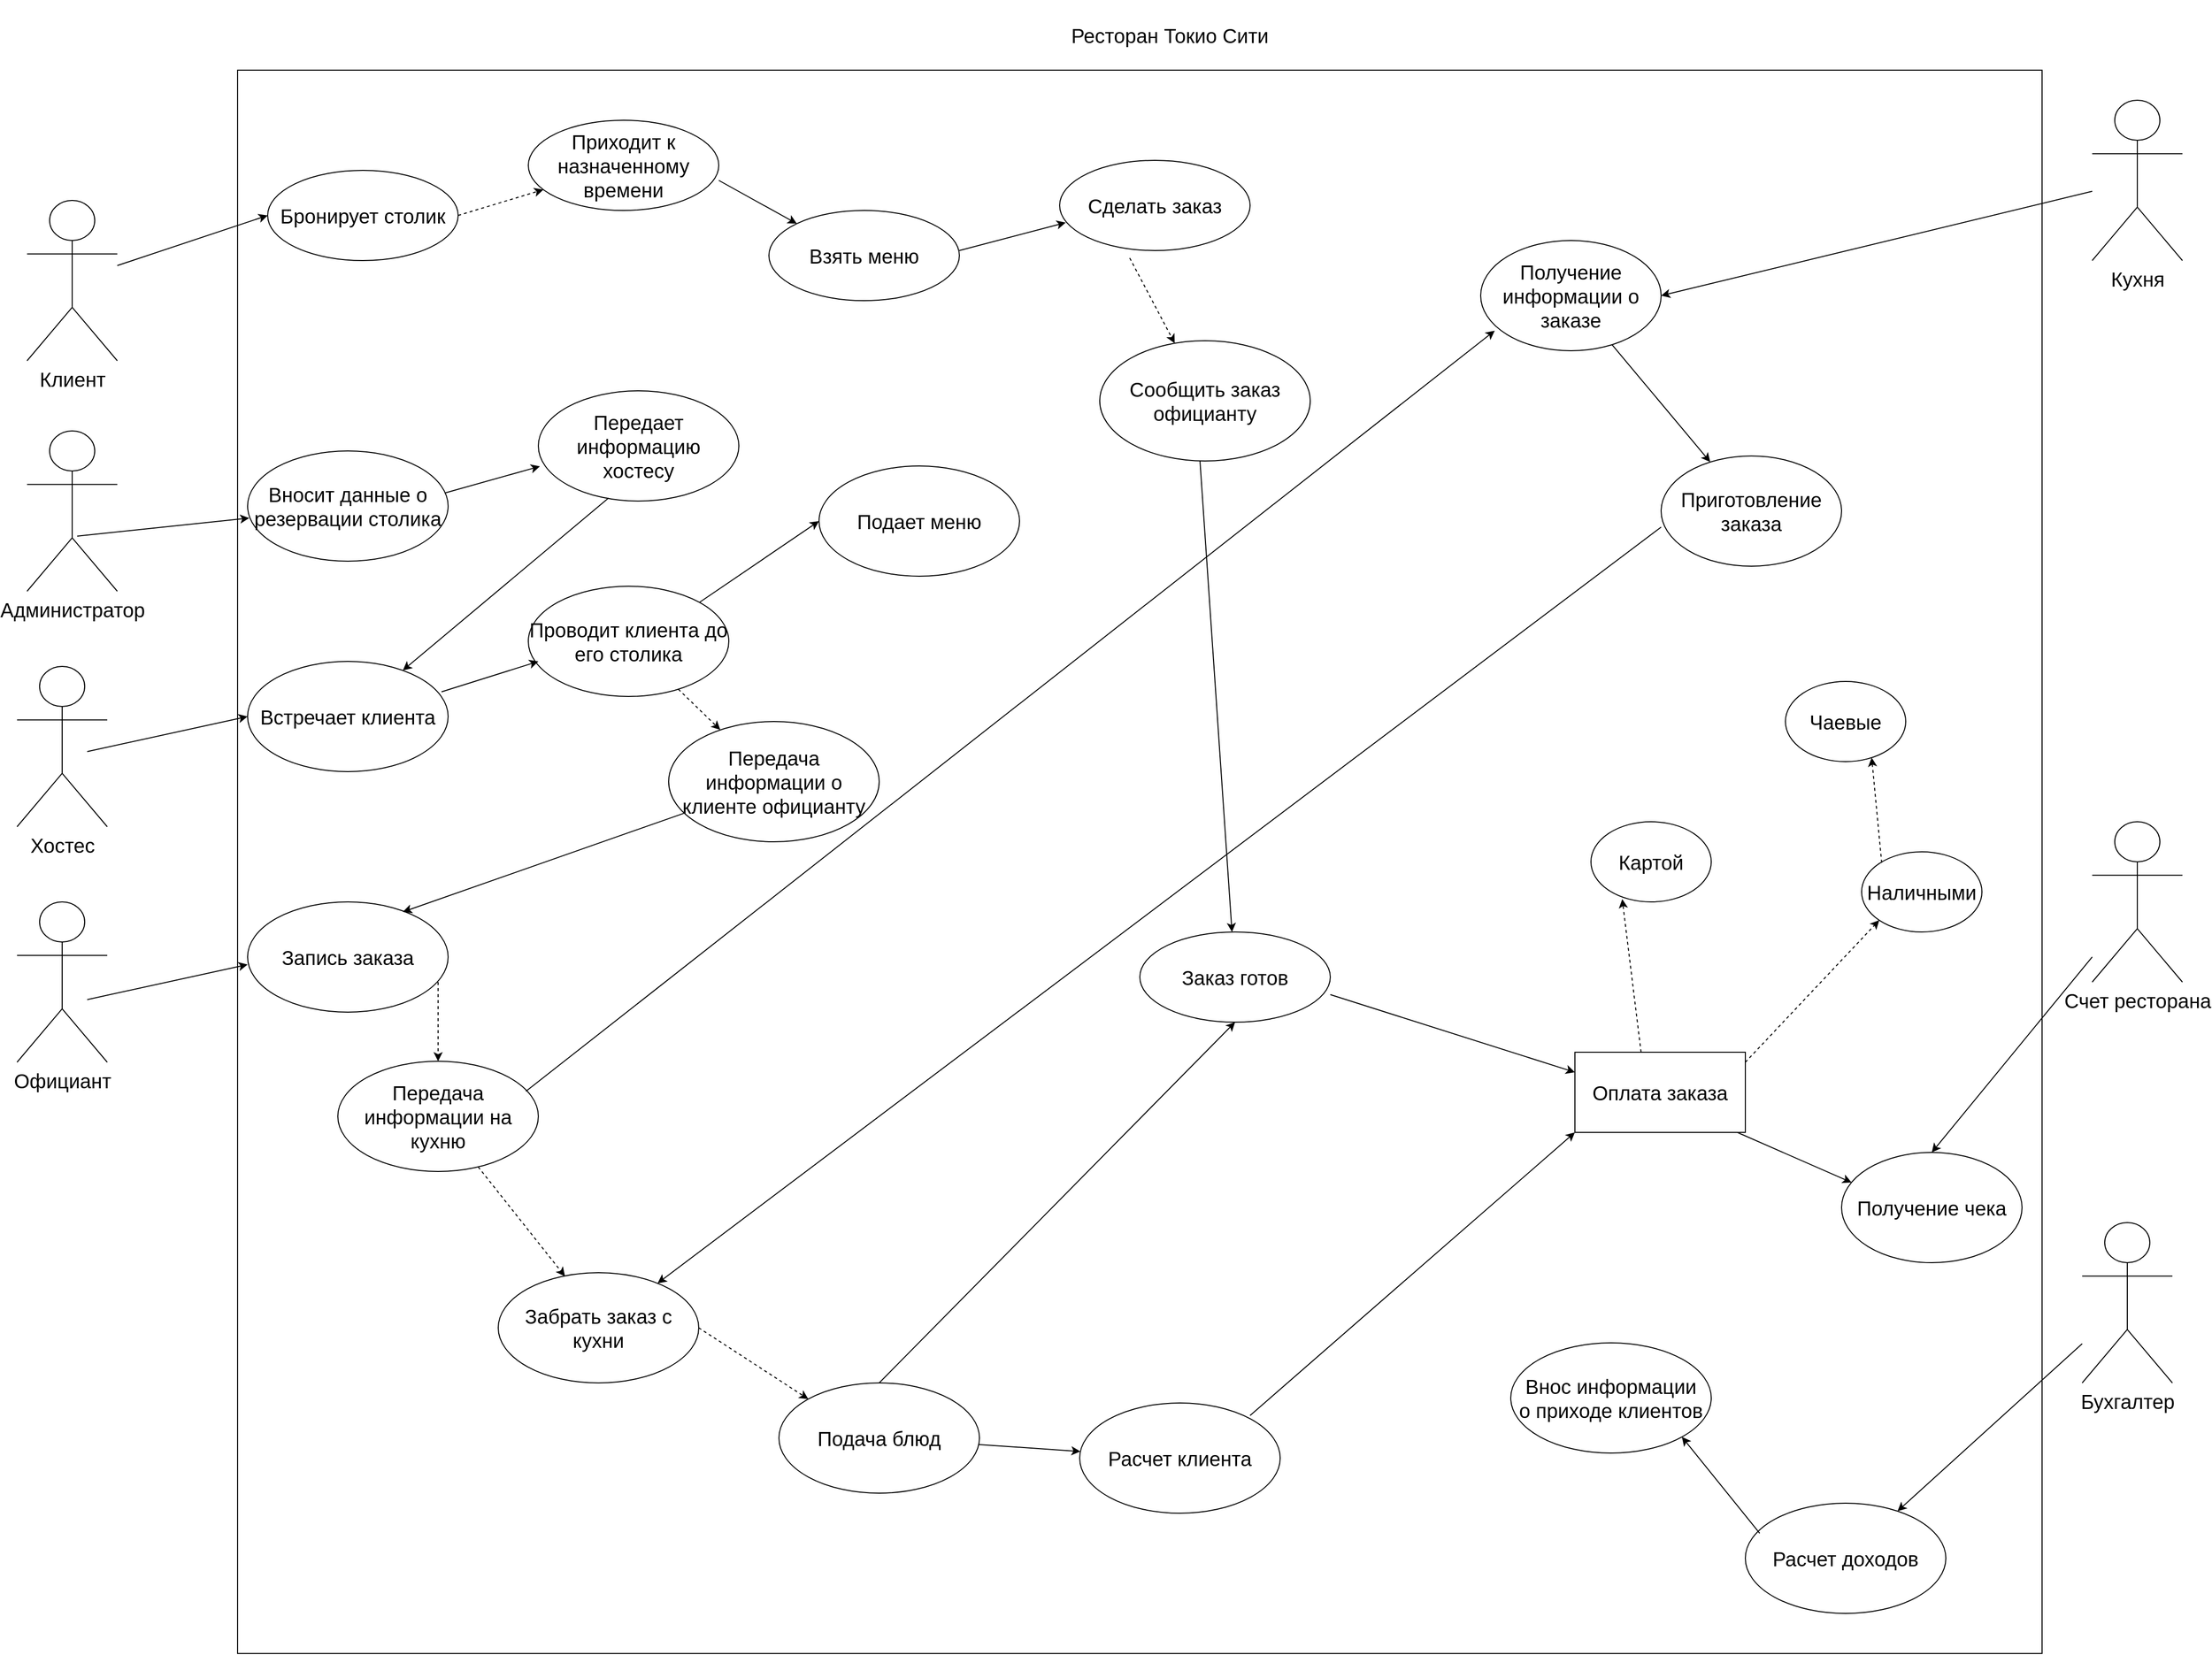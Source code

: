 <mxfile version="20.4.2" type="device" pages="2"><diagram id="B6eEQ-WKskFwxM_QzgL0" name="�������� 1"><mxGraphModel dx="2844" dy="1588" grid="1" gridSize="10" guides="1" tooltips="1" connect="1" arrows="1" fold="1" page="1" pageScale="1" pageWidth="827" pageHeight="1169" math="0" shadow="0"><root><mxCell id="0"/><mxCell id="1" parent="0"/><mxCell id="ucPB4saSWRU4WeFrdtIy-1" value="" style="rounded=0;whiteSpace=wrap;html=1;fillColor=none;" vertex="1" parent="1"><mxGeometry x="320" y="70" width="1800" height="1580" as="geometry"/></mxCell><mxCell id="ucPB4saSWRU4WeFrdtIy-2" value="&lt;font style=&quot;font-size: 20px;&quot;&gt;Ресторан Токио Сити&lt;/font&gt;" style="text;html=1;strokeColor=none;fillColor=none;align=center;verticalAlign=middle;whiteSpace=wrap;rounded=0;" vertex="1" parent="1"><mxGeometry x="1140" width="220" height="70" as="geometry"/></mxCell><mxCell id="ucPB4saSWRU4WeFrdtIy-4" value="Клиент" style="shape=umlActor;verticalLabelPosition=bottom;verticalAlign=top;html=1;outlineConnect=0;fontSize=20;fillColor=none;" vertex="1" parent="1"><mxGeometry x="110" y="200" width="90" height="160" as="geometry"/></mxCell><mxCell id="ucPB4saSWRU4WeFrdtIy-7" value="" style="endArrow=classic;html=1;rounded=0;fontSize=20;entryX=0;entryY=0.5;entryDx=0;entryDy=0;" edge="1" parent="1" source="ucPB4saSWRU4WeFrdtIy-4" target="ucPB4saSWRU4WeFrdtIy-8"><mxGeometry width="50" height="50" relative="1" as="geometry"><mxPoint x="230" y="290" as="sourcePoint"/><mxPoint x="550" y="310" as="targetPoint"/><Array as="points"/></mxGeometry></mxCell><mxCell id="ucPB4saSWRU4WeFrdtIy-8" value="Бронирует столик" style="ellipse;whiteSpace=wrap;html=1;fontSize=20;fillColor=none;" vertex="1" parent="1"><mxGeometry x="350" y="170" width="190" height="90" as="geometry"/></mxCell><mxCell id="I0cS8mzF2788cdketwGl-1" value="Администратор" style="shape=umlActor;verticalLabelPosition=bottom;verticalAlign=top;html=1;outlineConnect=0;fontSize=20;fillColor=none;" vertex="1" parent="1"><mxGeometry x="110" y="430" width="90" height="160" as="geometry"/></mxCell><mxCell id="I0cS8mzF2788cdketwGl-2" value="" style="endArrow=classic;html=1;rounded=0;fontSize=20;dashed=1;exitX=1;exitY=0.5;exitDx=0;exitDy=0;" edge="1" parent="1" source="ucPB4saSWRU4WeFrdtIy-8" target="I0cS8mzF2788cdketwGl-4"><mxGeometry width="50" height="50" relative="1" as="geometry"><mxPoint x="530" y="240" as="sourcePoint"/><mxPoint x="680" y="190" as="targetPoint"/><Array as="points"/></mxGeometry></mxCell><mxCell id="I0cS8mzF2788cdketwGl-4" value="Приходит к назначенному времени" style="ellipse;whiteSpace=wrap;html=1;fontSize=20;fillColor=none;" vertex="1" parent="1"><mxGeometry x="610" y="120" width="190" height="90" as="geometry"/></mxCell><mxCell id="I0cS8mzF2788cdketwGl-7" value="" style="endArrow=classic;html=1;rounded=0;fontSize=20;entryX=0.008;entryY=0.609;entryDx=0;entryDy=0;entryPerimeter=0;" edge="1" parent="1" target="E02KeBxfNRZ5lNpoxEAH-2"><mxGeometry width="50" height="50" relative="1" as="geometry"><mxPoint x="160" y="535" as="sourcePoint"/><mxPoint x="280" y="510" as="targetPoint"/><Array as="points"/></mxGeometry></mxCell><mxCell id="E02KeBxfNRZ5lNpoxEAH-2" value="Вносит данные о резервации столика" style="ellipse;whiteSpace=wrap;html=1;fontSize=20;fillColor=none;" vertex="1" parent="1"><mxGeometry x="330" y="450" width="200" height="110" as="geometry"/></mxCell><mxCell id="E02KeBxfNRZ5lNpoxEAH-3" value="Передает информацию хостесу" style="ellipse;whiteSpace=wrap;html=1;fontSize=20;fillColor=none;" vertex="1" parent="1"><mxGeometry x="620" y="390" width="200" height="110" as="geometry"/></mxCell><mxCell id="E02KeBxfNRZ5lNpoxEAH-4" value="" style="endArrow=classic;html=1;rounded=0;fontSize=20;entryX=0.008;entryY=0.685;entryDx=0;entryDy=0;entryPerimeter=0;exitX=0.983;exitY=0.382;exitDx=0;exitDy=0;exitPerimeter=0;" edge="1" parent="1" source="E02KeBxfNRZ5lNpoxEAH-2" target="E02KeBxfNRZ5lNpoxEAH-3"><mxGeometry width="50" height="50" relative="1" as="geometry"><mxPoint x="520" y="480" as="sourcePoint"/><mxPoint x="620" y="460" as="targetPoint"/><Array as="points"/></mxGeometry></mxCell><mxCell id="E02KeBxfNRZ5lNpoxEAH-5" value="Хостес" style="shape=umlActor;verticalLabelPosition=bottom;verticalAlign=top;html=1;outlineConnect=0;fontSize=20;fillColor=none;" vertex="1" parent="1"><mxGeometry x="100" y="665" width="90" height="160" as="geometry"/></mxCell><mxCell id="E02KeBxfNRZ5lNpoxEAH-6" value="" style="endArrow=classic;html=1;rounded=0;fontSize=20;entryX=0;entryY=0.5;entryDx=0;entryDy=0;" edge="1" parent="1" target="E02KeBxfNRZ5lNpoxEAH-7"><mxGeometry width="50" height="50" relative="1" as="geometry"><mxPoint x="170" y="750" as="sourcePoint"/><mxPoint x="350" y="720" as="targetPoint"/><Array as="points"/></mxGeometry></mxCell><mxCell id="E02KeBxfNRZ5lNpoxEAH-7" value="Встречает клиента" style="ellipse;whiteSpace=wrap;html=1;fontSize=20;fillColor=none;" vertex="1" parent="1"><mxGeometry x="330" y="660" width="200" height="110" as="geometry"/></mxCell><mxCell id="E02KeBxfNRZ5lNpoxEAH-8" value="Проводит клиента до его столика" style="ellipse;whiteSpace=wrap;html=1;fontSize=20;fillColor=none;" vertex="1" parent="1"><mxGeometry x="610" y="585" width="200" height="110" as="geometry"/></mxCell><mxCell id="E02KeBxfNRZ5lNpoxEAH-9" value="" style="endArrow=classic;html=1;rounded=0;fontSize=20;entryX=0.05;entryY=0.682;entryDx=0;entryDy=0;entryPerimeter=0;exitX=0.967;exitY=0.276;exitDx=0;exitDy=0;exitPerimeter=0;" edge="1" parent="1" source="E02KeBxfNRZ5lNpoxEAH-7" target="E02KeBxfNRZ5lNpoxEAH-8"><mxGeometry width="50" height="50" relative="1" as="geometry"><mxPoint x="510" y="685" as="sourcePoint"/><mxPoint x="610" y="665" as="targetPoint"/><Array as="points"/></mxGeometry></mxCell><mxCell id="E02KeBxfNRZ5lNpoxEAH-10" value="Подает меню" style="ellipse;whiteSpace=wrap;html=1;fontSize=20;fillColor=none;" vertex="1" parent="1"><mxGeometry x="900" y="465" width="200" height="110" as="geometry"/></mxCell><mxCell id="E02KeBxfNRZ5lNpoxEAH-11" value="" style="endArrow=classic;html=1;rounded=0;fontSize=20;entryX=0;entryY=0.5;entryDx=0;entryDy=0;exitX=1;exitY=0;exitDx=0;exitDy=0;" edge="1" parent="1" source="E02KeBxfNRZ5lNpoxEAH-8" target="E02KeBxfNRZ5lNpoxEAH-10"><mxGeometry width="50" height="50" relative="1" as="geometry"><mxPoint x="760" y="690" as="sourcePoint"/><mxPoint x="856.6" y="660" as="targetPoint"/><Array as="points"/></mxGeometry></mxCell><mxCell id="E02KeBxfNRZ5lNpoxEAH-12" value="Официант" style="shape=umlActor;verticalLabelPosition=bottom;verticalAlign=top;html=1;outlineConnect=0;fontSize=20;fillColor=none;" vertex="1" parent="1"><mxGeometry x="100" y="900" width="90" height="160" as="geometry"/></mxCell><mxCell id="E02KeBxfNRZ5lNpoxEAH-13" value="" style="endArrow=classic;html=1;rounded=0;fontSize=20;entryX=0;entryY=0.5;entryDx=0;entryDy=0;" edge="1" parent="1"><mxGeometry width="50" height="50" relative="1" as="geometry"><mxPoint x="170" y="997.5" as="sourcePoint"/><mxPoint x="330" y="962.5" as="targetPoint"/><Array as="points"/></mxGeometry></mxCell><mxCell id="E02KeBxfNRZ5lNpoxEAH-14" value="Запись заказа" style="ellipse;whiteSpace=wrap;html=1;fontSize=20;fillColor=none;" vertex="1" parent="1"><mxGeometry x="330" y="900" width="200" height="110" as="geometry"/></mxCell><mxCell id="E02KeBxfNRZ5lNpoxEAH-15" value="Передача информации на кухню" style="ellipse;whiteSpace=wrap;html=1;fontSize=20;fillColor=none;" vertex="1" parent="1"><mxGeometry x="420" y="1059" width="200" height="110" as="geometry"/></mxCell><mxCell id="E02KeBxfNRZ5lNpoxEAH-16" value="" style="endArrow=classic;html=1;rounded=0;fontSize=20;dashed=1;" edge="1" parent="1" target="E02KeBxfNRZ5lNpoxEAH-15"><mxGeometry width="50" height="50" relative="1" as="geometry"><mxPoint x="520" y="980" as="sourcePoint"/><mxPoint x="680" y="945" as="targetPoint"/><Array as="points"/></mxGeometry></mxCell><mxCell id="E02KeBxfNRZ5lNpoxEAH-17" value="Забрать заказ с кухни" style="ellipse;whiteSpace=wrap;html=1;fontSize=20;fillColor=none;" vertex="1" parent="1"><mxGeometry x="580" y="1270" width="200" height="110" as="geometry"/></mxCell><mxCell id="E02KeBxfNRZ5lNpoxEAH-18" value="" style="endArrow=classic;html=1;rounded=0;fontSize=20;entryX=0.333;entryY=0.033;entryDx=0;entryDy=0;entryPerimeter=0;dashed=1;" edge="1" parent="1" source="E02KeBxfNRZ5lNpoxEAH-15" target="E02KeBxfNRZ5lNpoxEAH-17"><mxGeometry width="50" height="50" relative="1" as="geometry"><mxPoint x="707.42" y="1090" as="sourcePoint"/><mxPoint x="800.004" y="1118.29" as="targetPoint"/><Array as="points"/></mxGeometry></mxCell><mxCell id="E02KeBxfNRZ5lNpoxEAH-20" value="Бухгалтер" style="shape=umlActor;verticalLabelPosition=bottom;verticalAlign=top;html=1;outlineConnect=0;fontSize=20;fillColor=none;" vertex="1" parent="1"><mxGeometry x="2160" y="1220" width="90" height="160" as="geometry"/></mxCell><mxCell id="E02KeBxfNRZ5lNpoxEAH-23" value="" style="endArrow=classic;html=1;rounded=0;fontSize=20;" edge="1" parent="1" source="E02KeBxfNRZ5lNpoxEAH-20" target="E02KeBxfNRZ5lNpoxEAH-24"><mxGeometry width="50" height="50" relative="1" as="geometry"><mxPoint x="1280" y="1240" as="sourcePoint"/><mxPoint x="1330" y="1190" as="targetPoint"/></mxGeometry></mxCell><mxCell id="E02KeBxfNRZ5lNpoxEAH-24" value="Расчет доходов" style="ellipse;whiteSpace=wrap;html=1;fontSize=20;fillColor=none;" vertex="1" parent="1"><mxGeometry x="1824" y="1500" width="200" height="110" as="geometry"/></mxCell><mxCell id="E02KeBxfNRZ5lNpoxEAH-25" value="Кухня" style="shape=umlActor;verticalLabelPosition=bottom;verticalAlign=top;html=1;outlineConnect=0;fontSize=20;fillColor=none;" vertex="1" parent="1"><mxGeometry x="2170" y="100" width="90" height="160" as="geometry"/></mxCell><mxCell id="E02KeBxfNRZ5lNpoxEAH-30" value="Получение информации о заказе" style="ellipse;whiteSpace=wrap;html=1;fontSize=20;fillColor=none;" vertex="1" parent="1"><mxGeometry x="1560" y="240" width="180" height="110" as="geometry"/></mxCell><mxCell id="E02KeBxfNRZ5lNpoxEAH-31" value="" style="endArrow=classic;html=1;rounded=0;fontSize=20;entryX=1;entryY=0.5;entryDx=0;entryDy=0;" edge="1" parent="1" source="E02KeBxfNRZ5lNpoxEAH-25" target="E02KeBxfNRZ5lNpoxEAH-30"><mxGeometry width="50" height="50" relative="1" as="geometry"><mxPoint x="1400" y="230" as="sourcePoint"/><mxPoint x="1550" y="180" as="targetPoint"/><Array as="points"/></mxGeometry></mxCell><mxCell id="E02KeBxfNRZ5lNpoxEAH-32" value="" style="endArrow=classic;html=1;rounded=0;fontSize=20;entryX=0.078;entryY=0.818;entryDx=0;entryDy=0;entryPerimeter=0;exitX=0.938;exitY=0.273;exitDx=0;exitDy=0;exitPerimeter=0;" edge="1" parent="1" source="E02KeBxfNRZ5lNpoxEAH-15" target="E02KeBxfNRZ5lNpoxEAH-30"><mxGeometry width="50" height="50" relative="1" as="geometry"><mxPoint x="800" y="1025" as="sourcePoint"/><mxPoint x="960" y="990" as="targetPoint"/><Array as="points"/></mxGeometry></mxCell><mxCell id="E02KeBxfNRZ5lNpoxEAH-34" value="" style="endArrow=classic;html=1;rounded=0;fontSize=20;" edge="1" parent="1" source="E02KeBxfNRZ5lNpoxEAH-30" target="E02KeBxfNRZ5lNpoxEAH-36"><mxGeometry width="50" height="50" relative="1" as="geometry"><mxPoint x="1420" y="263.281" as="sourcePoint"/><mxPoint x="1290" y="296.71" as="targetPoint"/><Array as="points"/></mxGeometry></mxCell><mxCell id="E02KeBxfNRZ5lNpoxEAH-36" value="Приготовление заказа" style="ellipse;whiteSpace=wrap;html=1;fontSize=20;fillColor=none;" vertex="1" parent="1"><mxGeometry x="1740" y="455" width="180" height="110" as="geometry"/></mxCell><mxCell id="E02KeBxfNRZ5lNpoxEAH-38" value="Подача блюд" style="ellipse;whiteSpace=wrap;html=1;fontSize=20;fillColor=none;" vertex="1" parent="1"><mxGeometry x="860" y="1380" width="200" height="110" as="geometry"/></mxCell><mxCell id="E02KeBxfNRZ5lNpoxEAH-39" value="" style="endArrow=classic;html=1;rounded=0;fontSize=20;entryX=0;entryY=0;entryDx=0;entryDy=0;dashed=1;exitX=1;exitY=0.5;exitDx=0;exitDy=0;" edge="1" parent="1" source="E02KeBxfNRZ5lNpoxEAH-17" target="E02KeBxfNRZ5lNpoxEAH-38"><mxGeometry width="50" height="50" relative="1" as="geometry"><mxPoint x="840.82" y="1243.18" as="sourcePoint"/><mxPoint x="890.0" y="1296.81" as="targetPoint"/><Array as="points"/></mxGeometry></mxCell><mxCell id="E02KeBxfNRZ5lNpoxEAH-44" value="" style="endArrow=classic;html=1;rounded=0;fontSize=20;" edge="1" parent="1" target="E02KeBxfNRZ5lNpoxEAH-17"><mxGeometry width="50" height="50" relative="1" as="geometry"><mxPoint x="1740.004" y="526.005" as="sourcePoint"/><mxPoint x="1838.096" y="643.054" as="targetPoint"/><Array as="points"/></mxGeometry></mxCell><mxCell id="E02KeBxfNRZ5lNpoxEAH-45" value="Передача информации о клиенте официанту" style="ellipse;whiteSpace=wrap;html=1;fontSize=20;fillColor=none;" vertex="1" parent="1"><mxGeometry x="750" y="720" width="210" height="120" as="geometry"/></mxCell><mxCell id="E02KeBxfNRZ5lNpoxEAH-46" value="" style="endArrow=classic;html=1;rounded=0;fontSize=20;dashed=1;" edge="1" parent="1" source="E02KeBxfNRZ5lNpoxEAH-8" target="E02KeBxfNRZ5lNpoxEAH-45"><mxGeometry width="50" height="50" relative="1" as="geometry"><mxPoint x="810.0" y="630" as="sourcePoint"/><mxPoint x="859.18" y="683.63" as="targetPoint"/><Array as="points"/></mxGeometry></mxCell><mxCell id="E02KeBxfNRZ5lNpoxEAH-47" value="" style="endArrow=classic;html=1;rounded=0;fontSize=20;" edge="1" parent="1" target="E02KeBxfNRZ5lNpoxEAH-7"><mxGeometry width="50" height="50" relative="1" as="geometry"><mxPoint x="690" y="497" as="sourcePoint"/><mxPoint x="785.0" y="470.0" as="targetPoint"/><Array as="points"/></mxGeometry></mxCell><mxCell id="E02KeBxfNRZ5lNpoxEAH-48" value="Взять меню" style="ellipse;whiteSpace=wrap;html=1;fontSize=20;fillColor=none;" vertex="1" parent="1"><mxGeometry x="850" y="210" width="190" height="90" as="geometry"/></mxCell><mxCell id="E02KeBxfNRZ5lNpoxEAH-49" value="" style="endArrow=classic;html=1;rounded=0;fontSize=20;entryX=0;entryY=0;entryDx=0;entryDy=0;" edge="1" parent="1" target="E02KeBxfNRZ5lNpoxEAH-48"><mxGeometry width="50" height="50" relative="1" as="geometry"><mxPoint x="800" y="180" as="sourcePoint"/><mxPoint x="950" y="130" as="targetPoint"/><Array as="points"/></mxGeometry></mxCell><mxCell id="E02KeBxfNRZ5lNpoxEAH-50" value="Сделать заказ" style="ellipse;whiteSpace=wrap;html=1;fontSize=20;fillColor=none;" vertex="1" parent="1"><mxGeometry x="1140" y="160" width="190" height="90" as="geometry"/></mxCell><mxCell id="E02KeBxfNRZ5lNpoxEAH-51" value="" style="endArrow=classic;html=1;rounded=0;fontSize=20;entryX=0.032;entryY=0.69;entryDx=0;entryDy=0;entryPerimeter=0;" edge="1" parent="1" target="E02KeBxfNRZ5lNpoxEAH-50"><mxGeometry width="50" height="50" relative="1" as="geometry"><mxPoint x="1040" y="250" as="sourcePoint"/><mxPoint x="1117.825" y="293.18" as="targetPoint"/><Array as="points"/></mxGeometry></mxCell><mxCell id="E02KeBxfNRZ5lNpoxEAH-52" value="" style="endArrow=classic;html=1;rounded=0;fontSize=20;dashed=1;exitX=0.368;exitY=1.083;exitDx=0;exitDy=0;exitPerimeter=0;" edge="1" parent="1" source="E02KeBxfNRZ5lNpoxEAH-50" target="E02KeBxfNRZ5lNpoxEAH-53"><mxGeometry width="50" height="50" relative="1" as="geometry"><mxPoint x="1100" y="359.06" as="sourcePoint"/><mxPoint x="1236.6" y="329.996" as="targetPoint"/><Array as="points"/></mxGeometry></mxCell><mxCell id="E02KeBxfNRZ5lNpoxEAH-53" value="Сообщить заказ официанту" style="ellipse;whiteSpace=wrap;html=1;fontSize=20;fillColor=none;" vertex="1" parent="1"><mxGeometry x="1180" y="340" width="210" height="120" as="geometry"/></mxCell><mxCell id="E02KeBxfNRZ5lNpoxEAH-57" value="Оплата заказа" style="rounded=0;whiteSpace=wrap;html=1;fontSize=20;fillColor=none;" vertex="1" parent="1"><mxGeometry x="1654" y="1050" width="170" height="80" as="geometry"/></mxCell><mxCell id="E02KeBxfNRZ5lNpoxEAH-60" value="" style="endArrow=classic;html=1;rounded=0;fontSize=20;dashed=1;entryX=0.26;entryY=0.965;entryDx=0;entryDy=0;entryPerimeter=0;" edge="1" parent="1" target="E02KeBxfNRZ5lNpoxEAH-61"><mxGeometry width="50" height="50" relative="1" as="geometry"><mxPoint x="1720" y="1050.0" as="sourcePoint"/><mxPoint x="1856.474" y="1020.742" as="targetPoint"/><Array as="points"/></mxGeometry></mxCell><mxCell id="E02KeBxfNRZ5lNpoxEAH-61" value="Картой" style="ellipse;whiteSpace=wrap;html=1;fontSize=20;fillColor=none;" vertex="1" parent="1"><mxGeometry x="1670" y="820" width="120" height="80" as="geometry"/></mxCell><mxCell id="E02KeBxfNRZ5lNpoxEAH-62" value="" style="endArrow=classic;html=1;rounded=0;fontSize=20;dashed=1;entryX=0;entryY=1;entryDx=0;entryDy=0;" edge="1" parent="1" target="E02KeBxfNRZ5lNpoxEAH-63"><mxGeometry width="50" height="50" relative="1" as="geometry"><mxPoint x="1824" y="1060" as="sourcePoint"/><mxPoint x="1885.2" y="937.2" as="targetPoint"/><Array as="points"/></mxGeometry></mxCell><mxCell id="E02KeBxfNRZ5lNpoxEAH-63" value="Наличными" style="ellipse;whiteSpace=wrap;html=1;fontSize=20;fillColor=none;" vertex="1" parent="1"><mxGeometry x="1940" y="850" width="120" height="80" as="geometry"/></mxCell><mxCell id="E02KeBxfNRZ5lNpoxEAH-64" value="Внос информации&lt;br&gt;о приходе клиентов" style="ellipse;whiteSpace=wrap;html=1;fontSize=20;fillColor=none;" vertex="1" parent="1"><mxGeometry x="1590" y="1340" width="200" height="110" as="geometry"/></mxCell><mxCell id="E02KeBxfNRZ5lNpoxEAH-65" value="" style="endArrow=classic;html=1;rounded=0;fontSize=20;entryX=1;entryY=1;entryDx=0;entryDy=0;" edge="1" parent="1" target="E02KeBxfNRZ5lNpoxEAH-64"><mxGeometry width="50" height="50" relative="1" as="geometry"><mxPoint x="1838.3" y="1530.003" as="sourcePoint"/><mxPoint x="1653.996" y="1697.12" as="targetPoint"/></mxGeometry></mxCell><mxCell id="E02KeBxfNRZ5lNpoxEAH-66" value="Заказ готов" style="ellipse;whiteSpace=wrap;html=1;fontSize=20;fillColor=none;" vertex="1" parent="1"><mxGeometry x="1220" y="930" width="190" height="90" as="geometry"/></mxCell><mxCell id="E02KeBxfNRZ5lNpoxEAH-68" value="" style="endArrow=classic;html=1;rounded=0;fontSize=20;" edge="1" parent="1" source="E02KeBxfNRZ5lNpoxEAH-45"><mxGeometry width="50" height="50" relative="1" as="geometry"><mxPoint x="690" y="737.99" as="sourcePoint"/><mxPoint x="484.849" y="910.001" as="targetPoint"/><Array as="points"/></mxGeometry></mxCell><mxCell id="E02KeBxfNRZ5lNpoxEAH-69" value="" style="endArrow=classic;html=1;rounded=0;fontSize=20;entryX=0.5;entryY=1;entryDx=0;entryDy=0;exitX=0.5;exitY=0;exitDx=0;exitDy=0;" edge="1" parent="1" source="E02KeBxfNRZ5lNpoxEAH-38" target="E02KeBxfNRZ5lNpoxEAH-66"><mxGeometry width="50" height="50" relative="1" as="geometry"><mxPoint x="1030" y="1302.51" as="sourcePoint"/><mxPoint x="1804.04" y="607.49" as="targetPoint"/><Array as="points"/></mxGeometry></mxCell><mxCell id="E02KeBxfNRZ5lNpoxEAH-70" value="" style="endArrow=classic;html=1;rounded=0;fontSize=20;" edge="1" parent="1" target="E02KeBxfNRZ5lNpoxEAH-66"><mxGeometry width="50" height="50" relative="1" as="geometry"><mxPoint x="1280" y="460" as="sourcePoint"/><mxPoint x="1386.08" y="432.1" as="targetPoint"/><Array as="points"/></mxGeometry></mxCell><mxCell id="E02KeBxfNRZ5lNpoxEAH-72" value="" style="endArrow=classic;html=1;rounded=0;fontSize=20;entryX=0;entryY=0.25;entryDx=0;entryDy=0;" edge="1" parent="1" target="E02KeBxfNRZ5lNpoxEAH-57"><mxGeometry width="50" height="50" relative="1" as="geometry"><mxPoint x="1410" y="992.51" as="sourcePoint"/><mxPoint x="1695" y="710" as="targetPoint"/><Array as="points"/></mxGeometry></mxCell><mxCell id="E02KeBxfNRZ5lNpoxEAH-73" value="Расчет клиента" style="ellipse;whiteSpace=wrap;html=1;fontSize=20;fillColor=none;" vertex="1" parent="1"><mxGeometry x="1160" y="1400" width="200" height="110" as="geometry"/></mxCell><mxCell id="E02KeBxfNRZ5lNpoxEAH-74" value="" style="endArrow=classic;html=1;rounded=0;fontSize=20;" edge="1" parent="1" source="E02KeBxfNRZ5lNpoxEAH-38" target="E02KeBxfNRZ5lNpoxEAH-73"><mxGeometry width="50" height="50" relative="1" as="geometry"><mxPoint x="1040" y="1372.51" as="sourcePoint"/><mxPoint x="1325" y="1090" as="targetPoint"/><Array as="points"/></mxGeometry></mxCell><mxCell id="E02KeBxfNRZ5lNpoxEAH-75" value="" style="endArrow=classic;html=1;rounded=0;fontSize=20;entryX=0;entryY=1;entryDx=0;entryDy=0;" edge="1" parent="1" target="E02KeBxfNRZ5lNpoxEAH-57"><mxGeometry width="50" height="50" relative="1" as="geometry"><mxPoint x="1330" y="1412.51" as="sourcePoint"/><mxPoint x="1615" y="1130" as="targetPoint"/><Array as="points"/></mxGeometry></mxCell><mxCell id="E02KeBxfNRZ5lNpoxEAH-76" value="" style="endArrow=classic;html=1;rounded=0;fontSize=20;dashed=1;entryX=0.717;entryY=0.95;entryDx=0;entryDy=0;entryPerimeter=0;" edge="1" parent="1" target="E02KeBxfNRZ5lNpoxEAH-77"><mxGeometry width="50" height="50" relative="1" as="geometry"><mxPoint x="1960" y="860.86" as="sourcePoint"/><mxPoint x="2093.574" y="719.144" as="targetPoint"/><Array as="points"/></mxGeometry></mxCell><mxCell id="E02KeBxfNRZ5lNpoxEAH-77" value="Чаевые" style="ellipse;whiteSpace=wrap;html=1;fontSize=20;fillColor=none;" vertex="1" parent="1"><mxGeometry x="1864" y="680" width="120" height="80" as="geometry"/></mxCell><mxCell id="E02KeBxfNRZ5lNpoxEAH-79" value="" style="endArrow=classic;html=1;rounded=0;fontSize=20;" edge="1" parent="1"><mxGeometry width="50" height="50" relative="1" as="geometry"><mxPoint x="1816" y="1130.0" as="sourcePoint"/><mxPoint x="1930" y="1180" as="targetPoint"/><Array as="points"/></mxGeometry></mxCell><mxCell id="E02KeBxfNRZ5lNpoxEAH-81" value="Получение чека" style="ellipse;whiteSpace=wrap;html=1;fontSize=20;fillColor=none;" vertex="1" parent="1"><mxGeometry x="1920" y="1150" width="180" height="110" as="geometry"/></mxCell><mxCell id="E02KeBxfNRZ5lNpoxEAH-82" value="" style="endArrow=classic;html=1;rounded=0;fontSize=20;entryX=0.5;entryY=0;entryDx=0;entryDy=0;" edge="1" parent="1" source="E02KeBxfNRZ5lNpoxEAH-83" target="E02KeBxfNRZ5lNpoxEAH-81"><mxGeometry width="50" height="50" relative="1" as="geometry"><mxPoint x="2160" y="740" as="sourcePoint"/><mxPoint x="1790.002" y="864.589" as="targetPoint"/><Array as="points"/></mxGeometry></mxCell><mxCell id="E02KeBxfNRZ5lNpoxEAH-83" value="Счет ресторана" style="shape=umlActor;verticalLabelPosition=bottom;verticalAlign=top;html=1;outlineConnect=0;fontSize=20;fillColor=none;" vertex="1" parent="1"><mxGeometry x="2170" y="820" width="90" height="160" as="geometry"/></mxCell></root></mxGraphModel></diagram><diagram id="HtzfSBk70x8Gx9cQYnkj" name="Страница 2"><mxGraphModel dx="2188" dy="1222" grid="1" gridSize="10" guides="1" tooltips="1" connect="1" arrows="1" fold="1" page="1" pageScale="1" pageWidth="827" pageHeight="1169" math="0" shadow="0"><root><mxCell id="0"/><mxCell id="1" parent="0"/><mxCell id="jJbgxOuUcMBWgNgh5Ver-1" value="Клиент" style="shape=umlActor;verticalLabelPosition=bottom;verticalAlign=top;html=1;" vertex="1" parent="1"><mxGeometry x="245" y="364" width="30" height="60" as="geometry"/></mxCell><mxCell id="jJbgxOuUcMBWgNgh5Ver-2" value="&lt;p style=&quot;margin: 4px 0px 0px; text-align: center; font-size: 16px;&quot;&gt;&lt;br&gt;&lt;/p&gt;" style="verticalAlign=top;align=left;overflow=fill;fontSize=16;fontFamily=Helvetica;html=1;fillColor=none;" vertex="1" parent="1"><mxGeometry x="335" y="204" width="1440" height="970" as="geometry"/></mxCell><mxCell id="jJbgxOuUcMBWgNgh5Ver-3" value="Администратор" style="shape=umlActor;verticalLabelPosition=bottom;verticalAlign=top;html=1;" vertex="1" parent="1"><mxGeometry x="225" y="624" width="20" height="50" as="geometry"/></mxCell><mxCell id="jJbgxOuUcMBWgNgh5Ver-4" value="" style="endArrow=classic;html=1;rounded=0;entryX=0.063;entryY=0.793;entryDx=0;entryDy=0;entryPerimeter=0;exitX=0.5;exitY=0.5;exitDx=0;exitDy=0;exitPerimeter=0;" edge="1" parent="1" source="jJbgxOuUcMBWgNgh5Ver-1" target="jJbgxOuUcMBWgNgh5Ver-5"><mxGeometry width="50" height="50" relative="1" as="geometry"><mxPoint x="555" y="524" as="sourcePoint"/><mxPoint x="405" y="359" as="targetPoint"/></mxGeometry></mxCell><mxCell id="jJbgxOuUcMBWgNgh5Ver-5" value="Авторизация&amp;nbsp;&lt;br&gt;на сайте" style="ellipse;whiteSpace=wrap;html=1;fontSize=16;" vertex="1" parent="1"><mxGeometry x="370" y="224" width="120" height="70" as="geometry"/></mxCell><mxCell id="jJbgxOuUcMBWgNgh5Ver-6" value="" style="endArrow=classic;html=1;rounded=0;exitX=1;exitY=0.5;exitDx=0;exitDy=0;entryX=0;entryY=0.5;entryDx=0;entryDy=0;" edge="1" parent="1" source="jJbgxOuUcMBWgNgh5Ver-5" target="jJbgxOuUcMBWgNgh5Ver-7"><mxGeometry width="50" height="50" relative="1" as="geometry"><mxPoint x="885" y="524" as="sourcePoint"/><mxPoint x="925" y="454" as="targetPoint"/></mxGeometry></mxCell><mxCell id="jJbgxOuUcMBWgNgh5Ver-7" value="Просмотр книг" style="ellipse;whiteSpace=wrap;html=1;fontSize=16;" vertex="1" parent="1"><mxGeometry x="580.5" y="224" width="115" height="70" as="geometry"/></mxCell><mxCell id="jJbgxOuUcMBWgNgh5Ver-8" value="" style="endArrow=classic;html=1;rounded=0;exitX=1;exitY=0.5;exitDx=0;exitDy=0;entryX=0;entryY=0.5;entryDx=0;entryDy=0;" edge="1" parent="1" source="jJbgxOuUcMBWgNgh5Ver-7" target="jJbgxOuUcMBWgNgh5Ver-9"><mxGeometry width="50" height="50" relative="1" as="geometry"><mxPoint x="725" y="504" as="sourcePoint"/><mxPoint x="775" y="454" as="targetPoint"/></mxGeometry></mxCell><mxCell id="jJbgxOuUcMBWgNgh5Ver-9" value="Выбор&lt;br style=&quot;font-size: 16px;&quot;&gt;книги" style="ellipse;whiteSpace=wrap;html=1;fontSize=16;" vertex="1" parent="1"><mxGeometry x="785" y="224" width="140" height="70" as="geometry"/></mxCell><mxCell id="jJbgxOuUcMBWgNgh5Ver-10" value="in" style="endArrow=none;dashed=1;html=1;rounded=0;entryX=0;entryY=1;entryDx=0;entryDy=0;exitX=0.629;exitY=0.022;exitDx=0;exitDy=0;exitPerimeter=0;" edge="1" parent="1" source="jJbgxOuUcMBWgNgh5Ver-11" target="jJbgxOuUcMBWgNgh5Ver-9"><mxGeometry width="50" height="50" relative="1" as="geometry"><mxPoint x="599" y="464" as="sourcePoint"/><mxPoint x="649" y="414" as="targetPoint"/></mxGeometry></mxCell><mxCell id="jJbgxOuUcMBWgNgh5Ver-11" value="Выбор количества&lt;br style=&quot;font-size: 16px;&quot;&gt;страниц" style="ellipse;whiteSpace=wrap;html=1;fontSize=16;" vertex="1" parent="1"><mxGeometry x="665" y="364" width="130" height="80" as="geometry"/></mxCell><mxCell id="jJbgxOuUcMBWgNgh5Ver-12" value="" style="endArrow=classic;html=1;rounded=0;exitX=1;exitY=0.5;exitDx=0;exitDy=0;entryX=0;entryY=0.5;entryDx=0;entryDy=0;" edge="1" parent="1" source="jJbgxOuUcMBWgNgh5Ver-9" target="jJbgxOuUcMBWgNgh5Ver-13"><mxGeometry width="50" height="50" relative="1" as="geometry"><mxPoint x="699" y="524" as="sourcePoint"/><mxPoint x="779" y="384" as="targetPoint"/></mxGeometry></mxCell><mxCell id="jJbgxOuUcMBWgNgh5Ver-13" value="Формирование&amp;nbsp;&lt;br style=&quot;font-size: 16px;&quot;&gt;заказа" style="ellipse;whiteSpace=wrap;html=1;fontSize=16;" vertex="1" parent="1"><mxGeometry x="1042" y="219" width="136" height="80" as="geometry"/></mxCell><mxCell id="jJbgxOuUcMBWgNgh5Ver-14" value="Менеджер по &lt;br&gt;работе с заказами" style="shape=umlActor;verticalLabelPosition=bottom;verticalAlign=top;html=1;outlineConnect=0;" vertex="1" parent="1"><mxGeometry x="1835" y="676.5" width="48" height="95" as="geometry"/></mxCell><mxCell id="jJbgxOuUcMBWgNgh5Ver-15" value="" style="endArrow=classic;html=1;rounded=0;entryX=1;entryY=0.5;entryDx=0;entryDy=0;exitX=0.5;exitY=0.5;exitDx=0;exitDy=0;exitPerimeter=0;" edge="1" parent="1" source="jJbgxOuUcMBWgNgh5Ver-14" target="jJbgxOuUcMBWgNgh5Ver-22"><mxGeometry width="50" height="50" relative="1" as="geometry"><mxPoint x="1301" y="1069" as="sourcePoint"/><mxPoint x="1351" y="1019" as="targetPoint"/></mxGeometry></mxCell><mxCell id="jJbgxOuUcMBWgNgh5Ver-16" value="Указание персональных данных" style="ellipse;whiteSpace=wrap;html=1;fontSize=16;" vertex="1" parent="1"><mxGeometry x="1042" y="494" width="136" height="70" as="geometry"/></mxCell><mxCell id="jJbgxOuUcMBWgNgh5Ver-17" value="" style="endArrow=classic;html=1;rounded=0;entryX=0.5;entryY=0;entryDx=0;entryDy=0;" edge="1" parent="1" source="jJbgxOuUcMBWgNgh5Ver-13" target="jJbgxOuUcMBWgNgh5Ver-16"><mxGeometry width="50" height="50" relative="1" as="geometry"><mxPoint x="859" y="524" as="sourcePoint"/><mxPoint x="1110" y="434" as="targetPoint"/></mxGeometry></mxCell><mxCell id="jJbgxOuUcMBWgNgh5Ver-18" value="in" style="endArrow=none;dashed=1;html=1;rounded=0;entryX=0;entryY=1;entryDx=0;entryDy=0;exitX=0.5;exitY=0;exitDx=0;exitDy=0;" edge="1" parent="1" source="jJbgxOuUcMBWgNgh5Ver-19" target="jJbgxOuUcMBWgNgh5Ver-16"><mxGeometry width="50" height="50" relative="1" as="geometry"><mxPoint x="899.0" y="444" as="sourcePoint"/><mxPoint x="909" y="454" as="targetPoint"/></mxGeometry></mxCell><mxCell id="jJbgxOuUcMBWgNgh5Ver-19" value="Адрес&lt;br style=&quot;font-size: 16px;&quot;&gt;доставки" style="ellipse;whiteSpace=wrap;html=1;fontSize=16;" vertex="1" parent="1"><mxGeometry x="915" y="584" width="127" height="80" as="geometry"/></mxCell><mxCell id="jJbgxOuUcMBWgNgh5Ver-20" value="ФИО&lt;br style=&quot;font-size: 16px;&quot;&gt;и номер&amp;nbsp;&lt;br&gt;телефона" style="ellipse;whiteSpace=wrap;html=1;fontSize=16;" vertex="1" parent="1"><mxGeometry x="1186" y="564" width="139" height="80" as="geometry"/></mxCell><mxCell id="jJbgxOuUcMBWgNgh5Ver-21" value="in" style="endArrow=none;dashed=1;html=1;rounded=0;entryX=0.751;entryY=0.927;entryDx=0;entryDy=0;entryPerimeter=0;" edge="1" parent="1" source="jJbgxOuUcMBWgNgh5Ver-20" target="jJbgxOuUcMBWgNgh5Ver-16"><mxGeometry width="50" height="50" relative="1" as="geometry"><mxPoint x="859" y="684" as="sourcePoint"/><mxPoint x="909" y="634" as="targetPoint"/></mxGeometry></mxCell><mxCell id="jJbgxOuUcMBWgNgh5Ver-22" value="обработка заказа" style="ellipse;whiteSpace=wrap;html=1;fontSize=16;" vertex="1" parent="1"><mxGeometry x="1405" y="764" width="160" height="70" as="geometry"/></mxCell><mxCell id="jJbgxOuUcMBWgNgh5Ver-23" value="" style="endArrow=classic;html=1;rounded=0;exitX=0;exitY=0.5;exitDx=0;exitDy=0;" edge="1" parent="1" source="jJbgxOuUcMBWgNgh5Ver-22" target="jJbgxOuUcMBWgNgh5Ver-24"><mxGeometry width="50" height="50" relative="1" as="geometry"><mxPoint x="1285" y="1164" as="sourcePoint"/><mxPoint x="1455" y="1044" as="targetPoint"/></mxGeometry></mxCell><mxCell id="jJbgxOuUcMBWgNgh5Ver-24" value="Запрос наличия модели на складе" style="ellipse;whiteSpace=wrap;html=1;fontSize=16;" vertex="1" parent="1"><mxGeometry x="1165" y="829" width="158" height="75" as="geometry"/></mxCell><mxCell id="jJbgxOuUcMBWgNgh5Ver-25" value="Кладовщик" style="shape=umlActor;verticalLabelPosition=bottom;verticalAlign=top;html=1;outlineConnect=0;" vertex="1" parent="1"><mxGeometry x="210" y="1044" width="30" height="60" as="geometry"/></mxCell><mxCell id="jJbgxOuUcMBWgNgh5Ver-26" value="" style="endArrow=classic;html=1;rounded=0;exitX=0.5;exitY=0.5;exitDx=0;exitDy=0;exitPerimeter=0;" edge="1" parent="1" source="jJbgxOuUcMBWgNgh5Ver-25" target="jJbgxOuUcMBWgNgh5Ver-30"><mxGeometry width="50" height="50" relative="1" as="geometry"><mxPoint x="-320" y="934" as="sourcePoint"/><mxPoint x="108.497" y="1094.712" as="targetPoint"/></mxGeometry></mxCell><mxCell id="jJbgxOuUcMBWgNgh5Ver-27" value="Поставщик" style="shape=umlActor;verticalLabelPosition=bottom;verticalAlign=top;html=1;outlineConnect=0;" vertex="1" parent="1"><mxGeometry x="210" y="914" width="30" height="60" as="geometry"/></mxCell><mxCell id="jJbgxOuUcMBWgNgh5Ver-28" value="" style="endArrow=classic;html=1;rounded=0;exitX=0.438;exitY=0.685;exitDx=0;exitDy=0;exitPerimeter=0;" edge="1" parent="1" source="jJbgxOuUcMBWgNgh5Ver-3" target="jJbgxOuUcMBWgNgh5Ver-29"><mxGeometry width="50" height="50" relative="1" as="geometry"><mxPoint x="585" y="854" as="sourcePoint"/><mxPoint x="695" y="854" as="targetPoint"/></mxGeometry></mxCell><mxCell id="jJbgxOuUcMBWgNgh5Ver-29" value="Заказ&lt;br&gt;&amp;nbsp;товара &lt;br&gt;на склад" style="ellipse;whiteSpace=wrap;html=1;fontSize=16;" vertex="1" parent="1"><mxGeometry x="439.75" y="694" width="150.5" height="80" as="geometry"/></mxCell><mxCell id="jJbgxOuUcMBWgNgh5Ver-30" value="Получение товара на складе" style="ellipse;whiteSpace=wrap;html=1;fontSize=16;" vertex="1" parent="1"><mxGeometry x="490" y="1024" width="175" height="90" as="geometry"/></mxCell><mxCell id="jJbgxOuUcMBWgNgh5Ver-31" value="" style="endArrow=classic;html=1;rounded=0;exitX=0.5;exitY=0.5;exitDx=0;exitDy=0;exitPerimeter=0;" edge="1" parent="1" source="jJbgxOuUcMBWgNgh5Ver-27"><mxGeometry width="50" height="50" relative="1" as="geometry"><mxPoint x="-320" y="694" as="sourcePoint"/><mxPoint x="480" y="944" as="targetPoint"/></mxGeometry></mxCell><mxCell id="jJbgxOuUcMBWgNgh5Ver-32" value="Отправка товара на склад" style="ellipse;whiteSpace=wrap;html=1;fontSize=16;" vertex="1" parent="1"><mxGeometry x="480" y="899" width="175" height="90" as="geometry"/></mxCell><mxCell id="jJbgxOuUcMBWgNgh5Ver-33" value="" style="endArrow=classic;html=1;rounded=0;exitX=0.5;exitY=1;exitDx=0;exitDy=0;entryX=0.435;entryY=0.012;entryDx=0;entryDy=0;entryPerimeter=0;" edge="1" parent="1" source="jJbgxOuUcMBWgNgh5Ver-32" target="jJbgxOuUcMBWgNgh5Ver-30"><mxGeometry width="50" height="50" relative="1" as="geometry"><mxPoint x="545" y="1229" as="sourcePoint"/><mxPoint x="300" y="1114" as="targetPoint"/></mxGeometry></mxCell><mxCell id="jJbgxOuUcMBWgNgh5Ver-34" value="" style="endArrow=classic;html=1;rounded=0;entryX=0;entryY=0.5;entryDx=0;entryDy=0;exitX=0.5;exitY=0.5;exitDx=0;exitDy=0;exitPerimeter=0;" edge="1" parent="1" source="jJbgxOuUcMBWgNgh5Ver-3" target="jJbgxOuUcMBWgNgh5Ver-35"><mxGeometry width="50" height="50" relative="1" as="geometry"><mxPoint x="255" y="664" as="sourcePoint"/><mxPoint x="815" y="604" as="targetPoint"/></mxGeometry></mxCell><mxCell id="jJbgxOuUcMBWgNgh5Ver-35" value="Оформление интернет магазина" style="ellipse;whiteSpace=wrap;html=1;fontSize=16;" vertex="1" parent="1"><mxGeometry x="439.75" y="489" width="160" height="80" as="geometry"/></mxCell><mxCell id="jJbgxOuUcMBWgNgh5Ver-36" value="" style="endArrow=classic;html=1;rounded=0;exitX=1;exitY=0.5;exitDx=0;exitDy=0;" edge="1" parent="1" source="jJbgxOuUcMBWgNgh5Ver-35" target="jJbgxOuUcMBWgNgh5Ver-37"><mxGeometry width="50" height="50" relative="1" as="geometry"><mxPoint x="565" y="614" as="sourcePoint"/><mxPoint x="1269.5" y="464" as="targetPoint"/></mxGeometry></mxCell><mxCell id="jJbgxOuUcMBWgNgh5Ver-37" value="Создание карточки товара" style="ellipse;whiteSpace=wrap;html=1;fontSize=16;" vertex="1" parent="1"><mxGeometry x="675" y="489" width="170" height="80" as="geometry"/></mxCell><mxCell id="jJbgxOuUcMBWgNgh5Ver-38" value="Подтверждение&lt;br style=&quot;font-size: 16px;&quot;&gt;заказа" style="ellipse;whiteSpace=wrap;html=1;fontSize=16;" vertex="1" parent="1"><mxGeometry x="901.5" y="834" width="154" height="65" as="geometry"/></mxCell><mxCell id="jJbgxOuUcMBWgNgh5Ver-39" value="inc" style="endArrow=none;dashed=1;html=1;rounded=0;entryX=0;entryY=0.5;entryDx=0;entryDy=0;exitX=1;exitY=0.5;exitDx=0;exitDy=0;" edge="1" parent="1" source="jJbgxOuUcMBWgNgh5Ver-38" target="jJbgxOuUcMBWgNgh5Ver-24"><mxGeometry width="50" height="50" relative="1" as="geometry"><mxPoint x="1295" y="1024" as="sourcePoint"/><mxPoint x="1345" y="974" as="targetPoint"/><Array as="points"><mxPoint x="1115" y="814"/></Array></mxGeometry></mxCell><mxCell id="jJbgxOuUcMBWgNgh5Ver-40" value="Если товар есть на складе" style="rounded=0;whiteSpace=wrap;html=1;fontSize=16;" vertex="1" parent="1"><mxGeometry x="1050" y="704" width="120" height="60" as="geometry"/></mxCell><mxCell id="jJbgxOuUcMBWgNgh5Ver-41" value="" style="endArrow=none;dashed=1;html=1;rounded=0;entryX=0.5;entryY=1;entryDx=0;entryDy=0;" edge="1" parent="1" target="jJbgxOuUcMBWgNgh5Ver-40"><mxGeometry width="50" height="50" relative="1" as="geometry"><mxPoint x="1110" y="814" as="sourcePoint"/><mxPoint x="1245" y="1084" as="targetPoint"/></mxGeometry></mxCell><mxCell id="jJbgxOuUcMBWgNgh5Ver-42" value="" style="endArrow=classic;html=1;rounded=0;exitX=1;exitY=0.5;exitDx=0;exitDy=0;entryX=0;entryY=0;entryDx=0;entryDy=0;" edge="1" parent="1" source="jJbgxOuUcMBWgNgh5Ver-29" target="jJbgxOuUcMBWgNgh5Ver-64"><mxGeometry width="50" height="50" relative="1" as="geometry"><mxPoint x="855" y="914" as="sourcePoint"/><mxPoint x="895" y="864" as="targetPoint"/></mxGeometry></mxCell><mxCell id="jJbgxOuUcMBWgNgh5Ver-43" value="Онлайн-магазин книг" style="text;html=1;strokeColor=none;fillColor=none;align=center;verticalAlign=middle;whiteSpace=wrap;rounded=0;fontSize=24;" vertex="1" parent="1"><mxGeometry x="945" y="160" width="280" height="30" as="geometry"/></mxCell><mxCell id="jJbgxOuUcMBWgNgh5Ver-44" value="&lt;font style=&quot;font-size: 14px;&quot;&gt;Получение заказа клиента&lt;/font&gt;" style="ellipse;whiteSpace=wrap;html=1;fontSize=24;" vertex="1" parent="1"><mxGeometry x="965" y="994" width="140" height="80" as="geometry"/></mxCell><mxCell id="jJbgxOuUcMBWgNgh5Ver-45" value="" style="endArrow=classic;html=1;rounded=0;fontSize=24;exitX=1;exitY=0.5;exitDx=0;exitDy=0;entryX=0.005;entryY=0.659;entryDx=0;entryDy=0;entryPerimeter=0;" edge="1" parent="1" source="jJbgxOuUcMBWgNgh5Ver-30" target="jJbgxOuUcMBWgNgh5Ver-46"><mxGeometry width="50" height="50" relative="1" as="geometry"><mxPoint x="895" y="964" as="sourcePoint"/><mxPoint x="945" y="914" as="targetPoint"/></mxGeometry></mxCell><mxCell id="jJbgxOuUcMBWgNgh5Ver-46" value="Передача заказа со склада курьеру" style="ellipse;whiteSpace=wrap;html=1;fontSize=14;" vertex="1" parent="1"><mxGeometry x="755" y="1004" width="140" height="90" as="geometry"/></mxCell><mxCell id="jJbgxOuUcMBWgNgh5Ver-47" value="" style="endArrow=classic;html=1;rounded=0;fontSize=14;exitX=1;exitY=0.5;exitDx=0;exitDy=0;entryX=0.5;entryY=1;entryDx=0;entryDy=0;" edge="1" parent="1" source="jJbgxOuUcMBWgNgh5Ver-16" target="jJbgxOuUcMBWgNgh5Ver-48"><mxGeometry width="50" height="50" relative="1" as="geometry"><mxPoint x="875" y="654" as="sourcePoint"/><mxPoint x="925" y="604" as="targetPoint"/></mxGeometry></mxCell><mxCell id="jJbgxOuUcMBWgNgh5Ver-48" value="Звонок для подтверждения заказа" style="ellipse;whiteSpace=wrap;html=1;fontSize=14;" vertex="1" parent="1"><mxGeometry x="1205" y="269" width="130" height="90" as="geometry"/></mxCell><mxCell id="jJbgxOuUcMBWgNgh5Ver-49" value="" style="endArrow=classic;html=1;rounded=0;fontSize=14;exitX=1;exitY=0.5;exitDx=0;exitDy=0;" edge="1" parent="1" source="jJbgxOuUcMBWgNgh5Ver-44" target="jJbgxOuUcMBWgNgh5Ver-50"><mxGeometry width="50" height="50" relative="1" as="geometry"><mxPoint x="616.57" y="649" as="sourcePoint"/><mxPoint x="666.57" y="599" as="targetPoint"/></mxGeometry></mxCell><mxCell id="jJbgxOuUcMBWgNgh5Ver-50" value="Отправка заказа клиенту" style="ellipse;whiteSpace=wrap;html=1;fontSize=14;" vertex="1" parent="1"><mxGeometry x="1193" y="1024" width="120" height="75" as="geometry"/></mxCell><mxCell id="jJbgxOuUcMBWgNgh5Ver-51" value="Получение заказа" style="ellipse;whiteSpace=wrap;html=1;fontSize=14;" vertex="1" parent="1"><mxGeometry x="1556" y="274" width="150" height="80" as="geometry"/></mxCell><mxCell id="jJbgxOuUcMBWgNgh5Ver-52" value="" style="endArrow=classic;html=1;rounded=0;fontSize=14;entryX=0;entryY=0.5;entryDx=0;entryDy=0;" edge="1" parent="1" source="jJbgxOuUcMBWgNgh5Ver-48" target="jJbgxOuUcMBWgNgh5Ver-51"><mxGeometry width="50" height="50" relative="1" as="geometry"><mxPoint x="875" y="744" as="sourcePoint"/><mxPoint x="925" y="694" as="targetPoint"/></mxGeometry></mxCell><mxCell id="jJbgxOuUcMBWgNgh5Ver-53" value="ext" style="endArrow=classic;html=1;rounded=0;fontSize=14;exitX=0.5;exitY=1;exitDx=0;exitDy=0;dashed=1;entryX=0.429;entryY=0.013;entryDx=0;entryDy=0;entryPerimeter=0;" edge="1" parent="1" source="jJbgxOuUcMBWgNgh5Ver-51" target="jJbgxOuUcMBWgNgh5Ver-54"><mxGeometry width="50" height="50" relative="1" as="geometry"><mxPoint x="1115" y="784" as="sourcePoint"/><mxPoint x="1165" y="734" as="targetPoint"/></mxGeometry></mxCell><mxCell id="jJbgxOuUcMBWgNgh5Ver-54" value="Проверка&lt;br&gt;заказа" style="ellipse;whiteSpace=wrap;html=1;fontSize=14;" vertex="1" parent="1"><mxGeometry x="1389" y="414" width="120" height="70" as="geometry"/></mxCell><mxCell id="jJbgxOuUcMBWgNgh5Ver-55" value="ext" style="endArrow=classic;html=1;rounded=0;dashed=1;fontSize=14;exitX=1;exitY=1;exitDx=0;exitDy=0;" edge="1" parent="1" source="jJbgxOuUcMBWgNgh5Ver-54" target="jJbgxOuUcMBWgNgh5Ver-56"><mxGeometry width="50" height="50" relative="1" as="geometry"><mxPoint x="1115" y="784" as="sourcePoint"/><mxPoint x="1175" y="724" as="targetPoint"/></mxGeometry></mxCell><mxCell id="jJbgxOuUcMBWgNgh5Ver-56" value="Оплата" style="ellipse;whiteSpace=wrap;html=1;fontSize=14;" vertex="1" parent="1"><mxGeometry x="1625" y="444" width="140" height="80" as="geometry"/></mxCell><mxCell id="jJbgxOuUcMBWgNgh5Ver-57" value="" style="endArrow=classic;html=1;rounded=0;fontSize=14;exitX=1.008;exitY=0.391;exitDx=0;exitDy=0;entryX=0;entryY=0.5;entryDx=0;entryDy=0;exitPerimeter=0;" edge="1" parent="1" source="jJbgxOuUcMBWgNgh5Ver-46" target="jJbgxOuUcMBWgNgh5Ver-44"><mxGeometry width="50" height="50" relative="1" as="geometry"><mxPoint x="808.996" y="917.284" as="sourcePoint"/><mxPoint x="1352.57" y="689" as="targetPoint"/></mxGeometry></mxCell><mxCell id="jJbgxOuUcMBWgNgh5Ver-58" value="ext" style="endArrow=none;dashed=1;html=1;rounded=0;fontSize=14;exitX=1;exitY=0.5;exitDx=0;exitDy=0;" edge="1" parent="1" source="jJbgxOuUcMBWgNgh5Ver-50" target="jJbgxOuUcMBWgNgh5Ver-59"><mxGeometry width="50" height="50" relative="1" as="geometry"><mxPoint x="1275" y="764" as="sourcePoint"/><mxPoint x="1325" y="714" as="targetPoint"/></mxGeometry></mxCell><mxCell id="jJbgxOuUcMBWgNgh5Ver-59" value="Получение оплаты" style="ellipse;whiteSpace=wrap;html=1;fontSize=14;" vertex="1" parent="1"><mxGeometry x="1455" y="1039" width="140" height="70" as="geometry"/></mxCell><mxCell id="jJbgxOuUcMBWgNgh5Ver-60" value="" style="endArrow=none;html=1;rounded=0;fontSize=14;entryX=0.5;entryY=1;entryDx=0;entryDy=0;exitX=1;exitY=0;exitDx=0;exitDy=0;" edge="1" parent="1" source="jJbgxOuUcMBWgNgh5Ver-61" target="jJbgxOuUcMBWgNgh5Ver-56"><mxGeometry width="50" height="50" relative="1" as="geometry"><mxPoint x="1275" y="744" as="sourcePoint"/><mxPoint x="1325" y="694" as="targetPoint"/></mxGeometry></mxCell><mxCell id="jJbgxOuUcMBWgNgh5Ver-61" value="Получение чека" style="ellipse;whiteSpace=wrap;html=1;fontSize=14;" vertex="1" parent="1"><mxGeometry x="1395" y="564" width="120" height="80" as="geometry"/></mxCell><mxCell id="jJbgxOuUcMBWgNgh5Ver-62" value="Выбор обложки &lt;br style=&quot;font-size: 16px;&quot;&gt;книги" style="ellipse;whiteSpace=wrap;html=1;fontSize=16;" vertex="1" parent="1"><mxGeometry x="879" y="369" width="133" height="80" as="geometry"/></mxCell><mxCell id="jJbgxOuUcMBWgNgh5Ver-63" value="in" style="endArrow=none;dashed=1;html=1;rounded=0;entryX=0.5;entryY=1;entryDx=0;entryDy=0;exitX=0.5;exitY=0;exitDx=0;exitDy=0;" edge="1" parent="1" source="jJbgxOuUcMBWgNgh5Ver-62"><mxGeometry width="50" height="50" relative="1" as="geometry"><mxPoint x="816.094" y="370.32" as="sourcePoint"/><mxPoint x="898" y="289" as="targetPoint"/></mxGeometry></mxCell><mxCell id="jJbgxOuUcMBWgNgh5Ver-64" value="Оформление документов об отправке товара" style="ellipse;whiteSpace=wrap;html=1;fontSize=16;" vertex="1" parent="1"><mxGeometry x="642.5" y="764" width="175" height="90" as="geometry"/></mxCell><mxCell id="jJbgxOuUcMBWgNgh5Ver-65" value="" style="endArrow=classic;html=1;rounded=0;exitX=0;exitY=1;exitDx=0;exitDy=0;entryX=1;entryY=0;entryDx=0;entryDy=0;" edge="1" parent="1" source="jJbgxOuUcMBWgNgh5Ver-64" target="jJbgxOuUcMBWgNgh5Ver-32"><mxGeometry width="50" height="50" relative="1" as="geometry"><mxPoint x="752.5" y="804" as="sourcePoint"/><mxPoint x="568.009" y="769.78" as="targetPoint"/></mxGeometry></mxCell></root></mxGraphModel></diagram></mxfile>